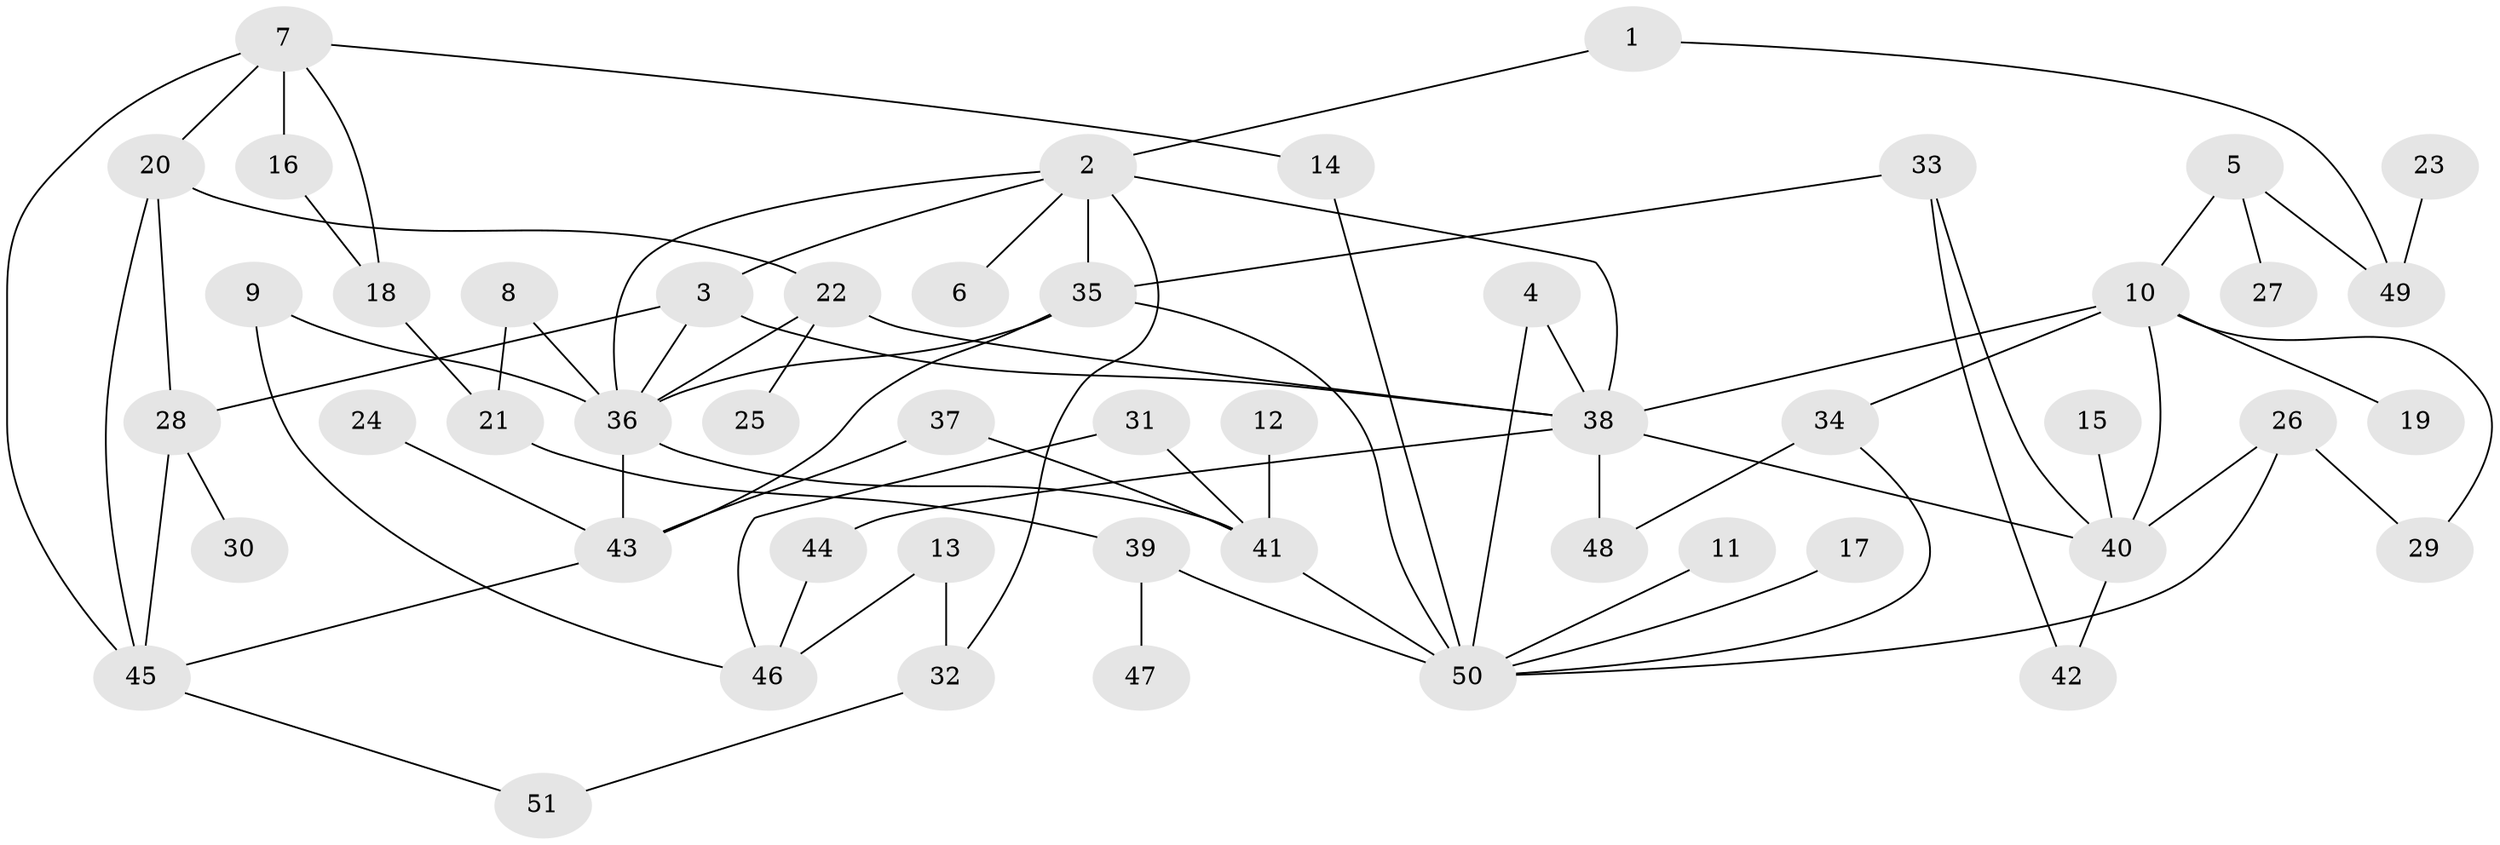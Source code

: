 // original degree distribution, {2: 0.29411764705882354, 7: 0.0196078431372549, 6: 0.029411764705882353, 4: 0.10784313725490197, 9: 0.00980392156862745, 5: 0.0392156862745098, 3: 0.21568627450980393, 1: 0.28431372549019607}
// Generated by graph-tools (version 1.1) at 2025/49/03/09/25 03:49:23]
// undirected, 51 vertices, 78 edges
graph export_dot {
graph [start="1"]
  node [color=gray90,style=filled];
  1;
  2;
  3;
  4;
  5;
  6;
  7;
  8;
  9;
  10;
  11;
  12;
  13;
  14;
  15;
  16;
  17;
  18;
  19;
  20;
  21;
  22;
  23;
  24;
  25;
  26;
  27;
  28;
  29;
  30;
  31;
  32;
  33;
  34;
  35;
  36;
  37;
  38;
  39;
  40;
  41;
  42;
  43;
  44;
  45;
  46;
  47;
  48;
  49;
  50;
  51;
  1 -- 2 [weight=1.0];
  1 -- 49 [weight=1.0];
  2 -- 3 [weight=1.0];
  2 -- 6 [weight=1.0];
  2 -- 32 [weight=1.0];
  2 -- 35 [weight=1.0];
  2 -- 36 [weight=1.0];
  2 -- 38 [weight=1.0];
  3 -- 28 [weight=1.0];
  3 -- 36 [weight=1.0];
  3 -- 38 [weight=1.0];
  4 -- 38 [weight=1.0];
  4 -- 50 [weight=1.0];
  5 -- 10 [weight=1.0];
  5 -- 27 [weight=1.0];
  5 -- 49 [weight=1.0];
  7 -- 14 [weight=1.0];
  7 -- 16 [weight=1.0];
  7 -- 18 [weight=1.0];
  7 -- 20 [weight=1.0];
  7 -- 45 [weight=1.0];
  8 -- 21 [weight=1.0];
  8 -- 36 [weight=1.0];
  9 -- 36 [weight=1.0];
  9 -- 46 [weight=1.0];
  10 -- 19 [weight=1.0];
  10 -- 29 [weight=1.0];
  10 -- 34 [weight=1.0];
  10 -- 38 [weight=1.0];
  10 -- 40 [weight=1.0];
  11 -- 50 [weight=1.0];
  12 -- 41 [weight=1.0];
  13 -- 32 [weight=1.0];
  13 -- 46 [weight=1.0];
  14 -- 50 [weight=1.0];
  15 -- 40 [weight=1.0];
  16 -- 18 [weight=1.0];
  17 -- 50 [weight=1.0];
  18 -- 21 [weight=1.0];
  20 -- 22 [weight=1.0];
  20 -- 28 [weight=1.0];
  20 -- 45 [weight=1.0];
  21 -- 39 [weight=1.0];
  22 -- 25 [weight=1.0];
  22 -- 36 [weight=1.0];
  22 -- 38 [weight=1.0];
  23 -- 49 [weight=1.0];
  24 -- 43 [weight=1.0];
  26 -- 29 [weight=1.0];
  26 -- 40 [weight=1.0];
  26 -- 50 [weight=1.0];
  28 -- 30 [weight=1.0];
  28 -- 45 [weight=1.0];
  31 -- 41 [weight=1.0];
  31 -- 46 [weight=1.0];
  32 -- 51 [weight=1.0];
  33 -- 35 [weight=1.0];
  33 -- 40 [weight=1.0];
  33 -- 42 [weight=1.0];
  34 -- 48 [weight=1.0];
  34 -- 50 [weight=1.0];
  35 -- 36 [weight=1.0];
  35 -- 43 [weight=1.0];
  35 -- 50 [weight=1.0];
  36 -- 41 [weight=1.0];
  36 -- 43 [weight=1.0];
  37 -- 41 [weight=1.0];
  37 -- 43 [weight=1.0];
  38 -- 40 [weight=1.0];
  38 -- 44 [weight=1.0];
  38 -- 48 [weight=1.0];
  39 -- 47 [weight=1.0];
  39 -- 50 [weight=1.0];
  40 -- 42 [weight=1.0];
  41 -- 50 [weight=2.0];
  43 -- 45 [weight=1.0];
  44 -- 46 [weight=1.0];
  45 -- 51 [weight=1.0];
}
